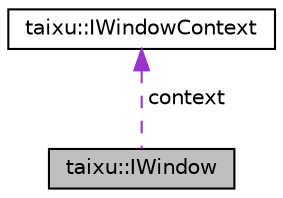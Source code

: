 digraph "taixu::IWindow"
{
 // LATEX_PDF_SIZE
  edge [fontname="Helvetica",fontsize="10",labelfontname="Helvetica",labelfontsize="10"];
  node [fontname="Helvetica",fontsize="10",shape=record];
  Node1 [label="taixu::IWindow",height=0.2,width=0.4,color="black", fillcolor="grey75", style="filled", fontcolor="black",tooltip=" "];
  Node2 -> Node1 [dir="back",color="darkorchid3",fontsize="10",style="dashed",label=" context" ,fontname="Helvetica"];
  Node2 [label="taixu::IWindowContext",height=0.2,width=0.4,color="black", fillcolor="white", style="filled",URL="$structtaixu_1_1IWindowContext.html",tooltip="仅在父类使用为Prop 在所有类中使用为Context"];
}
